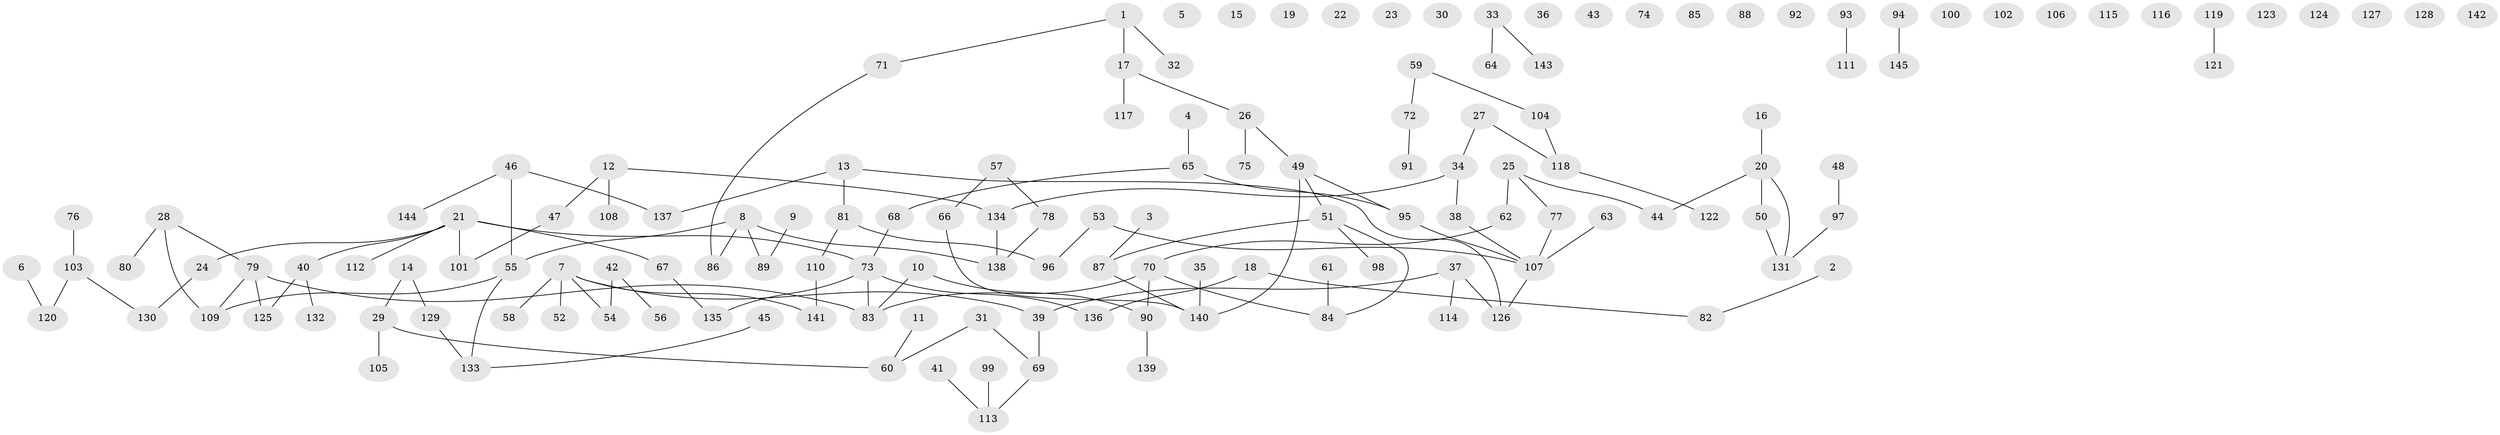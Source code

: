 // coarse degree distribution, {4: 0.07547169811320754, 1: 0.25471698113207547, 0: 0.22641509433962265, 6: 0.018867924528301886, 2: 0.2830188679245283, 3: 0.10377358490566038, 5: 0.02830188679245283, 7: 0.009433962264150943}
// Generated by graph-tools (version 1.1) at 2025/23/03/03/25 07:23:27]
// undirected, 145 vertices, 134 edges
graph export_dot {
graph [start="1"]
  node [color=gray90,style=filled];
  1;
  2;
  3;
  4;
  5;
  6;
  7;
  8;
  9;
  10;
  11;
  12;
  13;
  14;
  15;
  16;
  17;
  18;
  19;
  20;
  21;
  22;
  23;
  24;
  25;
  26;
  27;
  28;
  29;
  30;
  31;
  32;
  33;
  34;
  35;
  36;
  37;
  38;
  39;
  40;
  41;
  42;
  43;
  44;
  45;
  46;
  47;
  48;
  49;
  50;
  51;
  52;
  53;
  54;
  55;
  56;
  57;
  58;
  59;
  60;
  61;
  62;
  63;
  64;
  65;
  66;
  67;
  68;
  69;
  70;
  71;
  72;
  73;
  74;
  75;
  76;
  77;
  78;
  79;
  80;
  81;
  82;
  83;
  84;
  85;
  86;
  87;
  88;
  89;
  90;
  91;
  92;
  93;
  94;
  95;
  96;
  97;
  98;
  99;
  100;
  101;
  102;
  103;
  104;
  105;
  106;
  107;
  108;
  109;
  110;
  111;
  112;
  113;
  114;
  115;
  116;
  117;
  118;
  119;
  120;
  121;
  122;
  123;
  124;
  125;
  126;
  127;
  128;
  129;
  130;
  131;
  132;
  133;
  134;
  135;
  136;
  137;
  138;
  139;
  140;
  141;
  142;
  143;
  144;
  145;
  1 -- 17;
  1 -- 32;
  1 -- 71;
  2 -- 82;
  3 -- 87;
  4 -- 65;
  6 -- 120;
  7 -- 39;
  7 -- 52;
  7 -- 54;
  7 -- 58;
  7 -- 141;
  8 -- 55;
  8 -- 86;
  8 -- 89;
  8 -- 138;
  9 -- 89;
  10 -- 83;
  10 -- 90;
  11 -- 60;
  12 -- 47;
  12 -- 108;
  12 -- 134;
  13 -- 81;
  13 -- 126;
  13 -- 137;
  14 -- 29;
  14 -- 129;
  16 -- 20;
  17 -- 26;
  17 -- 117;
  18 -- 82;
  18 -- 136;
  20 -- 44;
  20 -- 50;
  20 -- 131;
  21 -- 24;
  21 -- 40;
  21 -- 67;
  21 -- 73;
  21 -- 101;
  21 -- 112;
  24 -- 130;
  25 -- 44;
  25 -- 62;
  25 -- 77;
  26 -- 49;
  26 -- 75;
  27 -- 34;
  27 -- 118;
  28 -- 79;
  28 -- 80;
  28 -- 109;
  29 -- 60;
  29 -- 105;
  31 -- 60;
  31 -- 69;
  33 -- 64;
  33 -- 143;
  34 -- 38;
  34 -- 134;
  35 -- 140;
  37 -- 39;
  37 -- 114;
  37 -- 126;
  38 -- 107;
  39 -- 69;
  40 -- 125;
  40 -- 132;
  41 -- 113;
  42 -- 54;
  42 -- 56;
  45 -- 133;
  46 -- 55;
  46 -- 137;
  46 -- 144;
  47 -- 101;
  48 -- 97;
  49 -- 51;
  49 -- 95;
  49 -- 140;
  50 -- 131;
  51 -- 84;
  51 -- 87;
  51 -- 98;
  53 -- 96;
  53 -- 107;
  55 -- 109;
  55 -- 133;
  57 -- 66;
  57 -- 78;
  59 -- 72;
  59 -- 104;
  61 -- 84;
  62 -- 70;
  63 -- 107;
  65 -- 68;
  65 -- 95;
  66 -- 140;
  67 -- 135;
  68 -- 73;
  69 -- 113;
  70 -- 83;
  70 -- 84;
  70 -- 90;
  71 -- 86;
  72 -- 91;
  73 -- 83;
  73 -- 135;
  73 -- 136;
  76 -- 103;
  77 -- 107;
  78 -- 138;
  79 -- 83;
  79 -- 109;
  79 -- 125;
  81 -- 96;
  81 -- 110;
  87 -- 140;
  90 -- 139;
  93 -- 111;
  94 -- 145;
  95 -- 107;
  97 -- 131;
  99 -- 113;
  103 -- 120;
  103 -- 130;
  104 -- 118;
  107 -- 126;
  110 -- 141;
  118 -- 122;
  119 -- 121;
  129 -- 133;
  134 -- 138;
}

